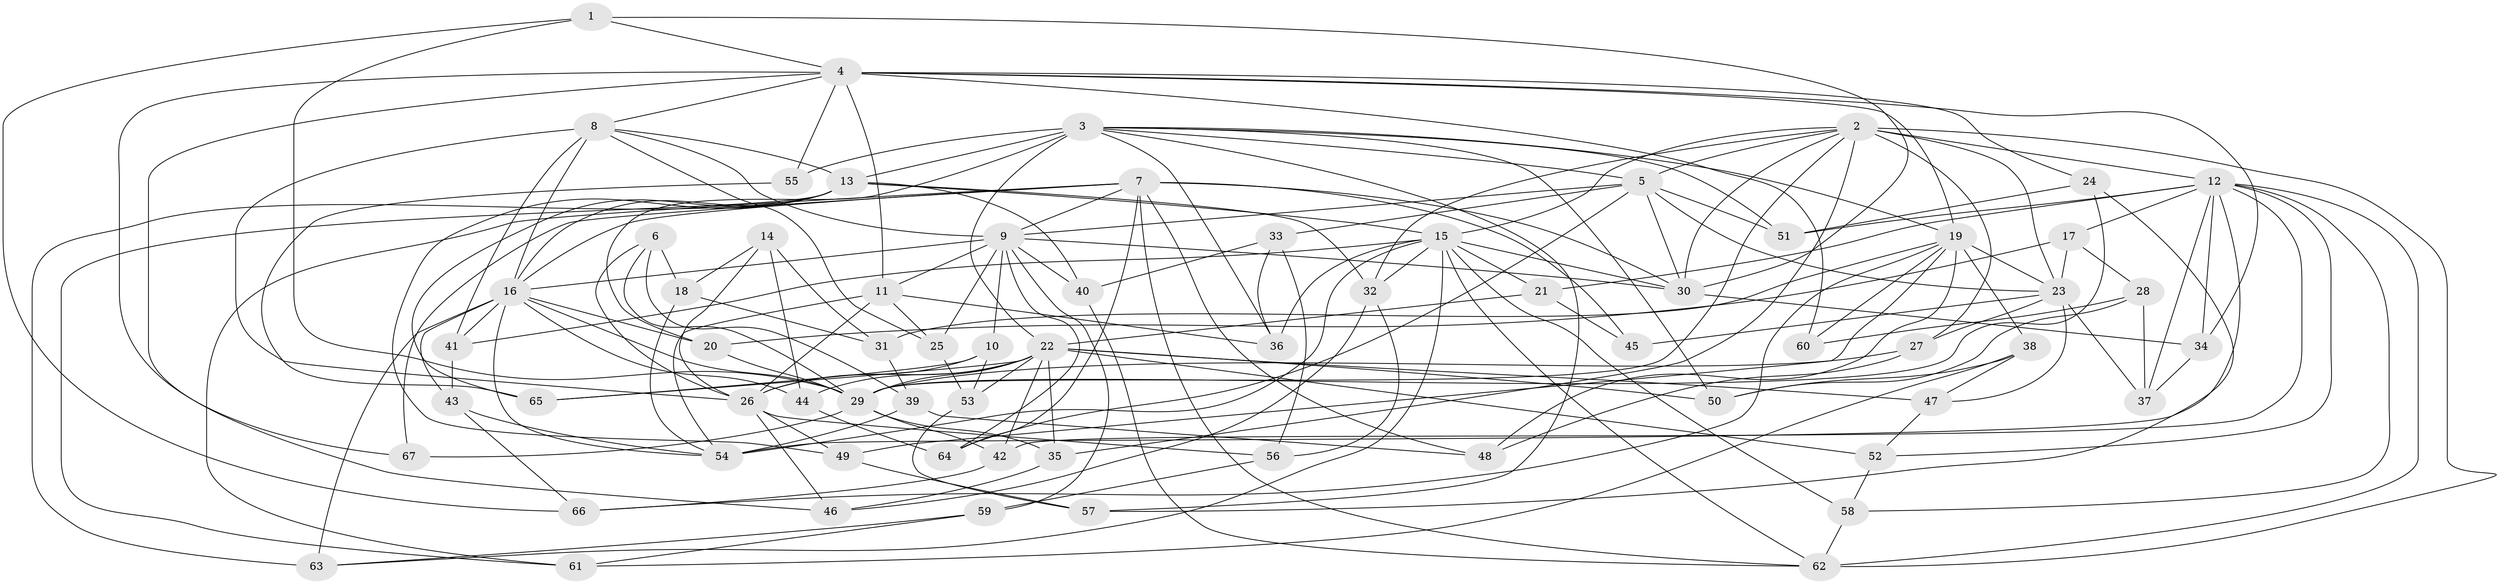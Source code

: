 // original degree distribution, {4: 1.0}
// Generated by graph-tools (version 1.1) at 2025/37/03/09/25 02:37:50]
// undirected, 67 vertices, 184 edges
graph export_dot {
graph [start="1"]
  node [color=gray90,style=filled];
  1;
  2;
  3;
  4;
  5;
  6;
  7;
  8;
  9;
  10;
  11;
  12;
  13;
  14;
  15;
  16;
  17;
  18;
  19;
  20;
  21;
  22;
  23;
  24;
  25;
  26;
  27;
  28;
  29;
  30;
  31;
  32;
  33;
  34;
  35;
  36;
  37;
  38;
  39;
  40;
  41;
  42;
  43;
  44;
  45;
  46;
  47;
  48;
  49;
  50;
  51;
  52;
  53;
  54;
  55;
  56;
  57;
  58;
  59;
  60;
  61;
  62;
  63;
  64;
  65;
  66;
  67;
  1 -- 4 [weight=1.0];
  1 -- 29 [weight=1.0];
  1 -- 30 [weight=1.0];
  1 -- 66 [weight=1.0];
  2 -- 5 [weight=1.0];
  2 -- 12 [weight=2.0];
  2 -- 15 [weight=1.0];
  2 -- 23 [weight=1.0];
  2 -- 27 [weight=1.0];
  2 -- 29 [weight=1.0];
  2 -- 30 [weight=2.0];
  2 -- 32 [weight=1.0];
  2 -- 35 [weight=1.0];
  2 -- 62 [weight=1.0];
  3 -- 5 [weight=1.0];
  3 -- 13 [weight=2.0];
  3 -- 19 [weight=1.0];
  3 -- 20 [weight=1.0];
  3 -- 22 [weight=1.0];
  3 -- 36 [weight=1.0];
  3 -- 50 [weight=1.0];
  3 -- 51 [weight=1.0];
  3 -- 55 [weight=2.0];
  3 -- 57 [weight=1.0];
  4 -- 8 [weight=1.0];
  4 -- 11 [weight=1.0];
  4 -- 19 [weight=1.0];
  4 -- 24 [weight=1.0];
  4 -- 34 [weight=1.0];
  4 -- 46 [weight=1.0];
  4 -- 55 [weight=1.0];
  4 -- 60 [weight=1.0];
  4 -- 67 [weight=1.0];
  5 -- 9 [weight=1.0];
  5 -- 23 [weight=3.0];
  5 -- 30 [weight=1.0];
  5 -- 33 [weight=1.0];
  5 -- 51 [weight=1.0];
  5 -- 64 [weight=1.0];
  6 -- 18 [weight=1.0];
  6 -- 26 [weight=1.0];
  6 -- 29 [weight=1.0];
  6 -- 39 [weight=1.0];
  7 -- 9 [weight=1.0];
  7 -- 16 [weight=1.0];
  7 -- 30 [weight=1.0];
  7 -- 45 [weight=2.0];
  7 -- 48 [weight=1.0];
  7 -- 61 [weight=1.0];
  7 -- 62 [weight=1.0];
  7 -- 64 [weight=1.0];
  7 -- 67 [weight=1.0];
  8 -- 9 [weight=1.0];
  8 -- 13 [weight=1.0];
  8 -- 16 [weight=2.0];
  8 -- 25 [weight=1.0];
  8 -- 26 [weight=1.0];
  8 -- 41 [weight=1.0];
  9 -- 10 [weight=1.0];
  9 -- 11 [weight=2.0];
  9 -- 16 [weight=1.0];
  9 -- 25 [weight=1.0];
  9 -- 30 [weight=1.0];
  9 -- 40 [weight=1.0];
  9 -- 59 [weight=1.0];
  9 -- 64 [weight=1.0];
  10 -- 26 [weight=1.0];
  10 -- 53 [weight=1.0];
  10 -- 65 [weight=1.0];
  11 -- 25 [weight=1.0];
  11 -- 26 [weight=2.0];
  11 -- 36 [weight=1.0];
  11 -- 54 [weight=1.0];
  12 -- 17 [weight=1.0];
  12 -- 21 [weight=1.0];
  12 -- 34 [weight=1.0];
  12 -- 37 [weight=1.0];
  12 -- 42 [weight=1.0];
  12 -- 51 [weight=1.0];
  12 -- 52 [weight=1.0];
  12 -- 54 [weight=1.0];
  12 -- 58 [weight=1.0];
  12 -- 62 [weight=1.0];
  13 -- 15 [weight=1.0];
  13 -- 16 [weight=1.0];
  13 -- 32 [weight=2.0];
  13 -- 40 [weight=1.0];
  13 -- 49 [weight=1.0];
  13 -- 61 [weight=1.0];
  13 -- 63 [weight=1.0];
  13 -- 65 [weight=1.0];
  14 -- 18 [weight=1.0];
  14 -- 26 [weight=1.0];
  14 -- 31 [weight=1.0];
  14 -- 44 [weight=1.0];
  15 -- 21 [weight=1.0];
  15 -- 30 [weight=1.0];
  15 -- 32 [weight=1.0];
  15 -- 36 [weight=1.0];
  15 -- 41 [weight=1.0];
  15 -- 54 [weight=2.0];
  15 -- 58 [weight=1.0];
  15 -- 62 [weight=1.0];
  15 -- 63 [weight=1.0];
  16 -- 20 [weight=1.0];
  16 -- 29 [weight=1.0];
  16 -- 41 [weight=1.0];
  16 -- 43 [weight=1.0];
  16 -- 44 [weight=1.0];
  16 -- 54 [weight=1.0];
  16 -- 63 [weight=1.0];
  17 -- 20 [weight=1.0];
  17 -- 23 [weight=1.0];
  17 -- 28 [weight=1.0];
  18 -- 31 [weight=1.0];
  18 -- 54 [weight=1.0];
  19 -- 23 [weight=1.0];
  19 -- 31 [weight=1.0];
  19 -- 38 [weight=1.0];
  19 -- 48 [weight=1.0];
  19 -- 49 [weight=1.0];
  19 -- 60 [weight=2.0];
  19 -- 66 [weight=1.0];
  20 -- 29 [weight=1.0];
  21 -- 22 [weight=1.0];
  21 -- 45 [weight=1.0];
  22 -- 26 [weight=1.0];
  22 -- 29 [weight=1.0];
  22 -- 35 [weight=1.0];
  22 -- 42 [weight=1.0];
  22 -- 44 [weight=1.0];
  22 -- 47 [weight=1.0];
  22 -- 50 [weight=1.0];
  22 -- 52 [weight=1.0];
  22 -- 53 [weight=1.0];
  22 -- 65 [weight=1.0];
  23 -- 27 [weight=1.0];
  23 -- 37 [weight=1.0];
  23 -- 45 [weight=1.0];
  23 -- 47 [weight=1.0];
  24 -- 29 [weight=1.0];
  24 -- 51 [weight=1.0];
  24 -- 57 [weight=1.0];
  25 -- 53 [weight=1.0];
  26 -- 46 [weight=1.0];
  26 -- 49 [weight=1.0];
  26 -- 56 [weight=1.0];
  27 -- 29 [weight=1.0];
  27 -- 48 [weight=1.0];
  28 -- 37 [weight=1.0];
  28 -- 50 [weight=1.0];
  28 -- 60 [weight=1.0];
  29 -- 35 [weight=1.0];
  29 -- 42 [weight=1.0];
  29 -- 67 [weight=2.0];
  30 -- 34 [weight=1.0];
  31 -- 39 [weight=1.0];
  32 -- 46 [weight=1.0];
  32 -- 56 [weight=1.0];
  33 -- 36 [weight=1.0];
  33 -- 40 [weight=1.0];
  33 -- 56 [weight=1.0];
  34 -- 37 [weight=1.0];
  35 -- 46 [weight=1.0];
  38 -- 47 [weight=1.0];
  38 -- 50 [weight=1.0];
  38 -- 61 [weight=1.0];
  39 -- 48 [weight=1.0];
  39 -- 54 [weight=1.0];
  40 -- 62 [weight=1.0];
  41 -- 43 [weight=1.0];
  42 -- 66 [weight=1.0];
  43 -- 54 [weight=1.0];
  43 -- 66 [weight=1.0];
  44 -- 64 [weight=1.0];
  47 -- 52 [weight=1.0];
  49 -- 57 [weight=1.0];
  52 -- 58 [weight=1.0];
  53 -- 57 [weight=1.0];
  55 -- 65 [weight=1.0];
  56 -- 59 [weight=1.0];
  58 -- 62 [weight=1.0];
  59 -- 61 [weight=1.0];
  59 -- 63 [weight=1.0];
}

